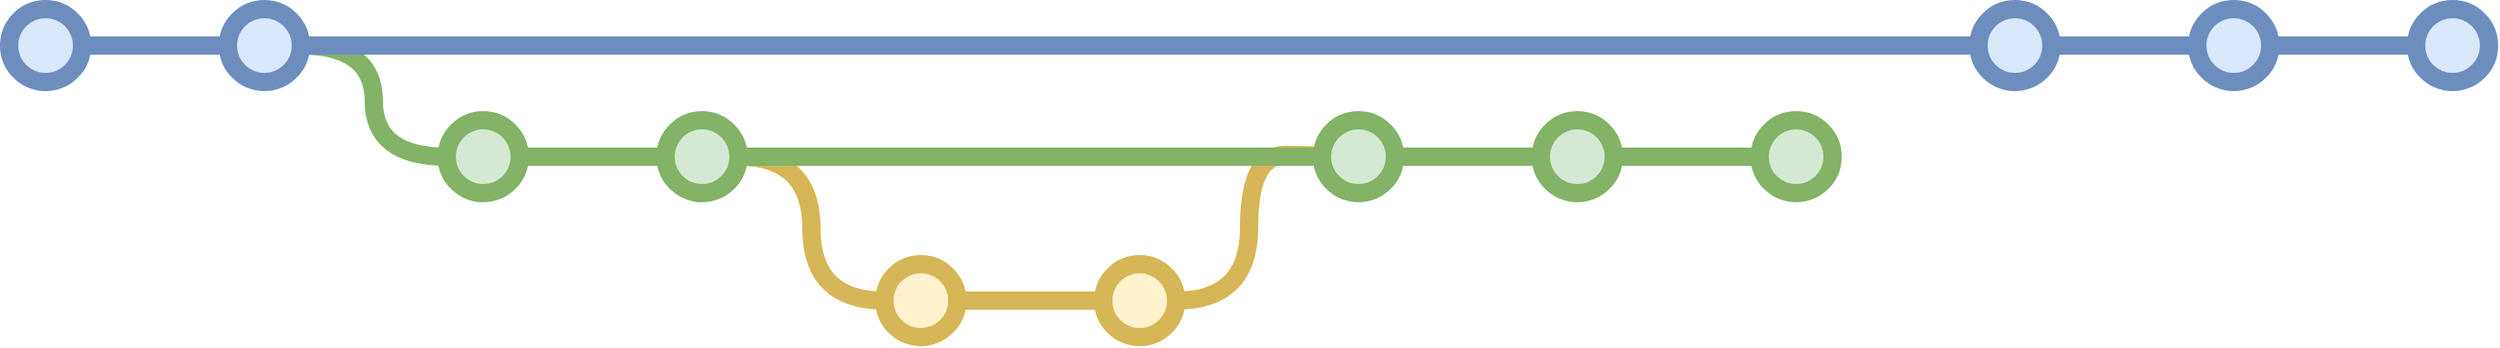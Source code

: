 <mxfile version="21.2.1" type="device">
  <diagram name="Page-1" id="Ajt28y1DbtHQzKvVMuVV">
    <mxGraphModel dx="2100" dy="982" grid="1" gridSize="10" guides="1" tooltips="1" connect="1" arrows="1" fold="1" page="1" pageScale="1" pageWidth="827" pageHeight="1169" math="0" shadow="0">
      <root>
        <mxCell id="0" />
        <mxCell id="1" parent="0" />
        <mxCell id="XWLF9G_vrwk7sYsb0ylp-10" style="edgeStyle=orthogonalEdgeStyle;curved=1;rounded=1;orthogonalLoop=1;jettySize=auto;html=1;exitX=1;exitY=0.5;exitDx=0;exitDy=0;entryX=0;entryY=0.5;entryDx=0;entryDy=0;endArrow=none;endFill=0;fillColor=#d5e8d4;strokeColor=#82b366;strokeWidth=10;" edge="1" parent="1" source="XWLF9G_vrwk7sYsb0ylp-43" target="XWLF9G_vrwk7sYsb0ylp-7">
          <mxGeometry relative="1" as="geometry">
            <mxPoint x="300" y="560" as="sourcePoint" />
          </mxGeometry>
        </mxCell>
        <mxCell id="XWLF9G_vrwk7sYsb0ylp-15" style="edgeStyle=none;rounded=1;orthogonalLoop=1;jettySize=auto;html=1;entryX=0;entryY=0.5;entryDx=0;entryDy=0;endArrow=none;endFill=0;fillColor=#dae8fc;strokeColor=#6c8ebf;strokeWidth=10;exitX=1;exitY=0.5;exitDx=0;exitDy=0;" edge="1" parent="1" source="XWLF9G_vrwk7sYsb0ylp-43" target="XWLF9G_vrwk7sYsb0ylp-9">
          <mxGeometry relative="1" as="geometry">
            <mxPoint x="320" y="540" as="sourcePoint" />
          </mxGeometry>
        </mxCell>
        <mxCell id="XWLF9G_vrwk7sYsb0ylp-7" value="" style="ellipse;whiteSpace=wrap;html=1;aspect=fixed;rounded=1;fillColor=#d5e8d4;strokeColor=#82b366;strokeWidth=10;" vertex="1" parent="1">
          <mxGeometry x="380" y="601" width="40" height="40" as="geometry" />
        </mxCell>
        <mxCell id="XWLF9G_vrwk7sYsb0ylp-9" value="" style="ellipse;whiteSpace=wrap;html=1;aspect=fixed;rounded=1;fillColor=#dae8fc;strokeColor=#6c8ebf;strokeWidth=10;" vertex="1" parent="1">
          <mxGeometry x="1220" y="540" width="40" height="40" as="geometry" />
        </mxCell>
        <mxCell id="XWLF9G_vrwk7sYsb0ylp-17" style="edgeStyle=none;rounded=1;orthogonalLoop=1;jettySize=auto;html=1;exitX=0;exitY=0.5;exitDx=0;exitDy=0;endArrow=none;endFill=0;entryX=1;entryY=0.5;entryDx=0;entryDy=0;fillColor=#d5e8d4;strokeColor=#82b366;strokeWidth=10;" edge="1" parent="1" source="XWLF9G_vrwk7sYsb0ylp-39" target="XWLF9G_vrwk7sYsb0ylp-7">
          <mxGeometry relative="1" as="geometry">
            <mxPoint x="500" y="620" as="sourcePoint" />
            <mxPoint x="460" y="620" as="targetPoint" />
          </mxGeometry>
        </mxCell>
        <mxCell id="XWLF9G_vrwk7sYsb0ylp-18" style="edgeStyle=none;rounded=1;orthogonalLoop=1;jettySize=auto;html=1;endArrow=none;endFill=0;strokeWidth=10;strokeColor=#6c8ebf;fillColor=#dae8fc;entryX=1;entryY=0.5;entryDx=0;entryDy=0;exitX=0;exitY=0.5;exitDx=0;exitDy=0;" edge="1" parent="1" source="XWLF9G_vrwk7sYsb0ylp-43" target="XWLF9G_vrwk7sYsb0ylp-42">
          <mxGeometry relative="1" as="geometry">
            <mxPoint x="260" y="560" as="sourcePoint" />
            <mxPoint x="190" y="570" as="targetPoint" />
          </mxGeometry>
        </mxCell>
        <mxCell id="XWLF9G_vrwk7sYsb0ylp-24" style="edgeStyle=orthogonalEdgeStyle;curved=1;rounded=1;orthogonalLoop=1;jettySize=auto;html=1;endArrow=none;endFill=0;entryX=0;entryY=0.5;entryDx=0;entryDy=0;fillColor=#fff2cc;strokeColor=#d6b656;strokeWidth=10;exitX=1;exitY=0.5;exitDx=0;exitDy=0;" edge="1" parent="1" source="XWLF9G_vrwk7sYsb0ylp-39" target="XWLF9G_vrwk7sYsb0ylp-34">
          <mxGeometry relative="1" as="geometry">
            <mxPoint x="540" y="560" as="sourcePoint" />
            <mxPoint x="620" y="700" as="targetPoint" />
          </mxGeometry>
        </mxCell>
        <mxCell id="XWLF9G_vrwk7sYsb0ylp-25" style="edgeStyle=none;rounded=1;orthogonalLoop=1;jettySize=auto;html=1;exitX=0;exitY=1;exitDx=0;exitDy=0;fillColor=#f5f5f5;strokeColor=#00FF80;strokeWidth=10;" edge="1" parent="1">
          <mxGeometry relative="1" as="geometry">
            <mxPoint x="625.858" y="634.142" as="sourcePoint" />
            <mxPoint x="625.858" y="634.142" as="targetPoint" />
          </mxGeometry>
        </mxCell>
        <mxCell id="XWLF9G_vrwk7sYsb0ylp-30" value="" style="ellipse;whiteSpace=wrap;html=1;aspect=fixed;rounded=1;fillColor=#dae8fc;strokeColor=#6c8ebf;strokeWidth=10;" vertex="1" parent="1">
          <mxGeometry x="1340" y="540" width="40" height="40" as="geometry" />
        </mxCell>
        <mxCell id="XWLF9G_vrwk7sYsb0ylp-31" style="edgeStyle=none;rounded=1;orthogonalLoop=1;jettySize=auto;html=1;endArrow=none;endFill=0;fillColor=#dae8fc;strokeColor=#6c8ebf;strokeWidth=10;entryX=0;entryY=0.5;entryDx=0;entryDy=0;exitX=1;exitY=0.5;exitDx=0;exitDy=0;" edge="1" parent="1" source="XWLF9G_vrwk7sYsb0ylp-9" target="XWLF9G_vrwk7sYsb0ylp-30">
          <mxGeometry relative="1" as="geometry">
            <mxPoint x="540" y="560" as="sourcePoint" />
            <mxPoint x="1110" y="550" as="targetPoint" />
          </mxGeometry>
        </mxCell>
        <mxCell id="XWLF9G_vrwk7sYsb0ylp-51" value="" style="edgeStyle=orthogonalEdgeStyle;rounded=0;orthogonalLoop=1;jettySize=auto;html=1;strokeColor=#736CA8;fontColor=#1A1A1A;" edge="1" parent="1" source="XWLF9G_vrwk7sYsb0ylp-32" target="XWLF9G_vrwk7sYsb0ylp-40">
          <mxGeometry relative="1" as="geometry" />
        </mxCell>
        <mxCell id="XWLF9G_vrwk7sYsb0ylp-32" value="" style="ellipse;whiteSpace=wrap;html=1;aspect=fixed;rounded=1;fillColor=#d5e8d4;strokeColor=#82b366;strokeWidth=10;" vertex="1" parent="1">
          <mxGeometry x="980" y="601" width="40" height="40" as="geometry" />
        </mxCell>
        <mxCell id="XWLF9G_vrwk7sYsb0ylp-33" style="edgeStyle=none;rounded=1;orthogonalLoop=1;jettySize=auto;html=1;endArrow=none;endFill=0;fillColor=#d5e8d4;strokeColor=#82b366;strokeWidth=10;entryX=1;entryY=0.5;entryDx=0;entryDy=0;exitX=0;exitY=0.5;exitDx=0;exitDy=0;" edge="1" parent="1" source="XWLF9G_vrwk7sYsb0ylp-32" target="XWLF9G_vrwk7sYsb0ylp-40">
          <mxGeometry relative="1" as="geometry">
            <mxPoint x="980" y="620" as="sourcePoint" />
            <mxPoint x="890" y="620" as="targetPoint" />
          </mxGeometry>
        </mxCell>
        <mxCell id="XWLF9G_vrwk7sYsb0ylp-34" value="" style="ellipse;whiteSpace=wrap;html=1;aspect=fixed;rounded=1;fillColor=#fff2cc;strokeColor=#d6b656;strokeWidth=10;" vertex="1" parent="1">
          <mxGeometry x="620" y="680" width="40" height="40" as="geometry" />
        </mxCell>
        <mxCell id="XWLF9G_vrwk7sYsb0ylp-35" value="" style="ellipse;whiteSpace=wrap;html=1;aspect=fixed;rounded=1;fillColor=#fff2cc;strokeColor=#d6b656;strokeWidth=10;" vertex="1" parent="1">
          <mxGeometry x="740" y="680" width="40" height="40" as="geometry" />
        </mxCell>
        <mxCell id="XWLF9G_vrwk7sYsb0ylp-36" style="edgeStyle=none;rounded=1;orthogonalLoop=1;jettySize=auto;html=1;endArrow=none;endFill=0;entryX=1;entryY=0.5;entryDx=0;entryDy=0;fillColor=#fff2cc;strokeColor=#d6b656;strokeWidth=10;" edge="1" source="XWLF9G_vrwk7sYsb0ylp-35" target="XWLF9G_vrwk7sYsb0ylp-34" parent="1">
          <mxGeometry relative="1" as="geometry">
            <mxPoint x="830" y="630" as="sourcePoint" />
            <mxPoint x="550" y="630" as="targetPoint" />
          </mxGeometry>
        </mxCell>
        <mxCell id="XWLF9G_vrwk7sYsb0ylp-37" style="edgeStyle=orthogonalEdgeStyle;curved=1;rounded=1;orthogonalLoop=1;jettySize=auto;html=1;endArrow=none;endFill=0;entryX=1;entryY=0.5;entryDx=0;entryDy=0;exitX=0;exitY=0.5;exitDx=0;exitDy=0;fillColor=#fff2cc;strokeColor=#d6b656;strokeWidth=10;" edge="1" target="XWLF9G_vrwk7sYsb0ylp-35" parent="1" source="XWLF9G_vrwk7sYsb0ylp-40">
          <mxGeometry relative="1" as="geometry">
            <mxPoint x="860" y="620" as="sourcePoint" />
            <mxPoint x="630" y="710" as="targetPoint" />
            <Array as="points">
              <mxPoint x="820" y="620" />
              <mxPoint x="820" y="700" />
            </Array>
          </mxGeometry>
        </mxCell>
        <mxCell id="XWLF9G_vrwk7sYsb0ylp-38" style="edgeStyle=none;rounded=1;orthogonalLoop=1;jettySize=auto;html=1;endArrow=none;endFill=0;fillColor=#d5e8d4;strokeColor=#82b366;strokeWidth=10;entryX=1;entryY=0.5;entryDx=0;entryDy=0;exitX=0;exitY=0.5;exitDx=0;exitDy=0;" edge="1" parent="1" source="XWLF9G_vrwk7sYsb0ylp-40" target="XWLF9G_vrwk7sYsb0ylp-39">
          <mxGeometry relative="1" as="geometry">
            <mxPoint x="860" y="620" as="sourcePoint" />
            <mxPoint x="540" y="620" as="targetPoint" />
          </mxGeometry>
        </mxCell>
        <mxCell id="XWLF9G_vrwk7sYsb0ylp-39" value="" style="ellipse;whiteSpace=wrap;html=1;aspect=fixed;rounded=1;fillColor=#d5e8d4;strokeColor=#82b366;strokeWidth=10;" vertex="1" parent="1">
          <mxGeometry x="500" y="601" width="40" height="40" as="geometry" />
        </mxCell>
        <mxCell id="XWLF9G_vrwk7sYsb0ylp-40" value="" style="ellipse;whiteSpace=wrap;html=1;aspect=fixed;rounded=1;fillColor=#d5e8d4;strokeColor=#82b366;strokeWidth=10;" vertex="1" parent="1">
          <mxGeometry x="860" y="601" width="40" height="40" as="geometry" />
        </mxCell>
        <mxCell id="XWLF9G_vrwk7sYsb0ylp-42" value="" style="ellipse;whiteSpace=wrap;html=1;aspect=fixed;strokeWidth=10;strokeColor=#6c8ebf;rounded=1;fillColor=#dae8fc;" vertex="1" parent="1">
          <mxGeometry x="140" y="540" width="40" height="40" as="geometry" />
        </mxCell>
        <mxCell id="XWLF9G_vrwk7sYsb0ylp-43" value="" style="ellipse;whiteSpace=wrap;html=1;aspect=fixed;strokeWidth=10;strokeColor=#6c8ebf;rounded=1;fillColor=#dae8fc;" vertex="1" parent="1">
          <mxGeometry x="260" y="540" width="40" height="40" as="geometry" />
        </mxCell>
        <mxCell id="XWLF9G_vrwk7sYsb0ylp-46" value="" style="ellipse;whiteSpace=wrap;html=1;aspect=fixed;rounded=1;fillColor=#d5e8d4;strokeColor=#82b366;strokeWidth=10;" vertex="1" parent="1">
          <mxGeometry x="1100" y="601" width="40" height="40" as="geometry" />
        </mxCell>
        <mxCell id="XWLF9G_vrwk7sYsb0ylp-47" style="edgeStyle=none;rounded=1;orthogonalLoop=1;jettySize=auto;html=1;endArrow=none;endFill=0;fillColor=#d5e8d4;strokeColor=#82b366;strokeWidth=10;entryX=1;entryY=0.5;entryDx=0;entryDy=0;exitX=0;exitY=0.5;exitDx=0;exitDy=0;" edge="1" parent="1" source="XWLF9G_vrwk7sYsb0ylp-46" target="XWLF9G_vrwk7sYsb0ylp-32">
          <mxGeometry relative="1" as="geometry">
            <mxPoint x="1070" y="690" as="sourcePoint" />
            <mxPoint x="980" y="690" as="targetPoint" />
          </mxGeometry>
        </mxCell>
        <mxCell id="XWLF9G_vrwk7sYsb0ylp-49" value="" style="ellipse;whiteSpace=wrap;html=1;aspect=fixed;rounded=1;fillColor=#dae8fc;strokeColor=#6c8ebf;strokeWidth=10;gradientColor=none;" vertex="1" parent="1">
          <mxGeometry x="1460" y="540" width="40" height="40" as="geometry" />
        </mxCell>
        <mxCell id="XWLF9G_vrwk7sYsb0ylp-50" style="edgeStyle=none;rounded=1;orthogonalLoop=1;jettySize=auto;html=1;endArrow=none;endFill=0;fillColor=#dae8fc;strokeColor=#6c8ebf;strokeWidth=10;entryX=0;entryY=0.5;entryDx=0;entryDy=0;exitX=1;exitY=0.5;exitDx=0;exitDy=0;" edge="1" parent="1" source="XWLF9G_vrwk7sYsb0ylp-30" target="XWLF9G_vrwk7sYsb0ylp-49">
          <mxGeometry relative="1" as="geometry">
            <mxPoint x="1400" y="620.47" as="sourcePoint" />
            <mxPoint x="1480" y="620.47" as="targetPoint" />
          </mxGeometry>
        </mxCell>
      </root>
    </mxGraphModel>
  </diagram>
</mxfile>
